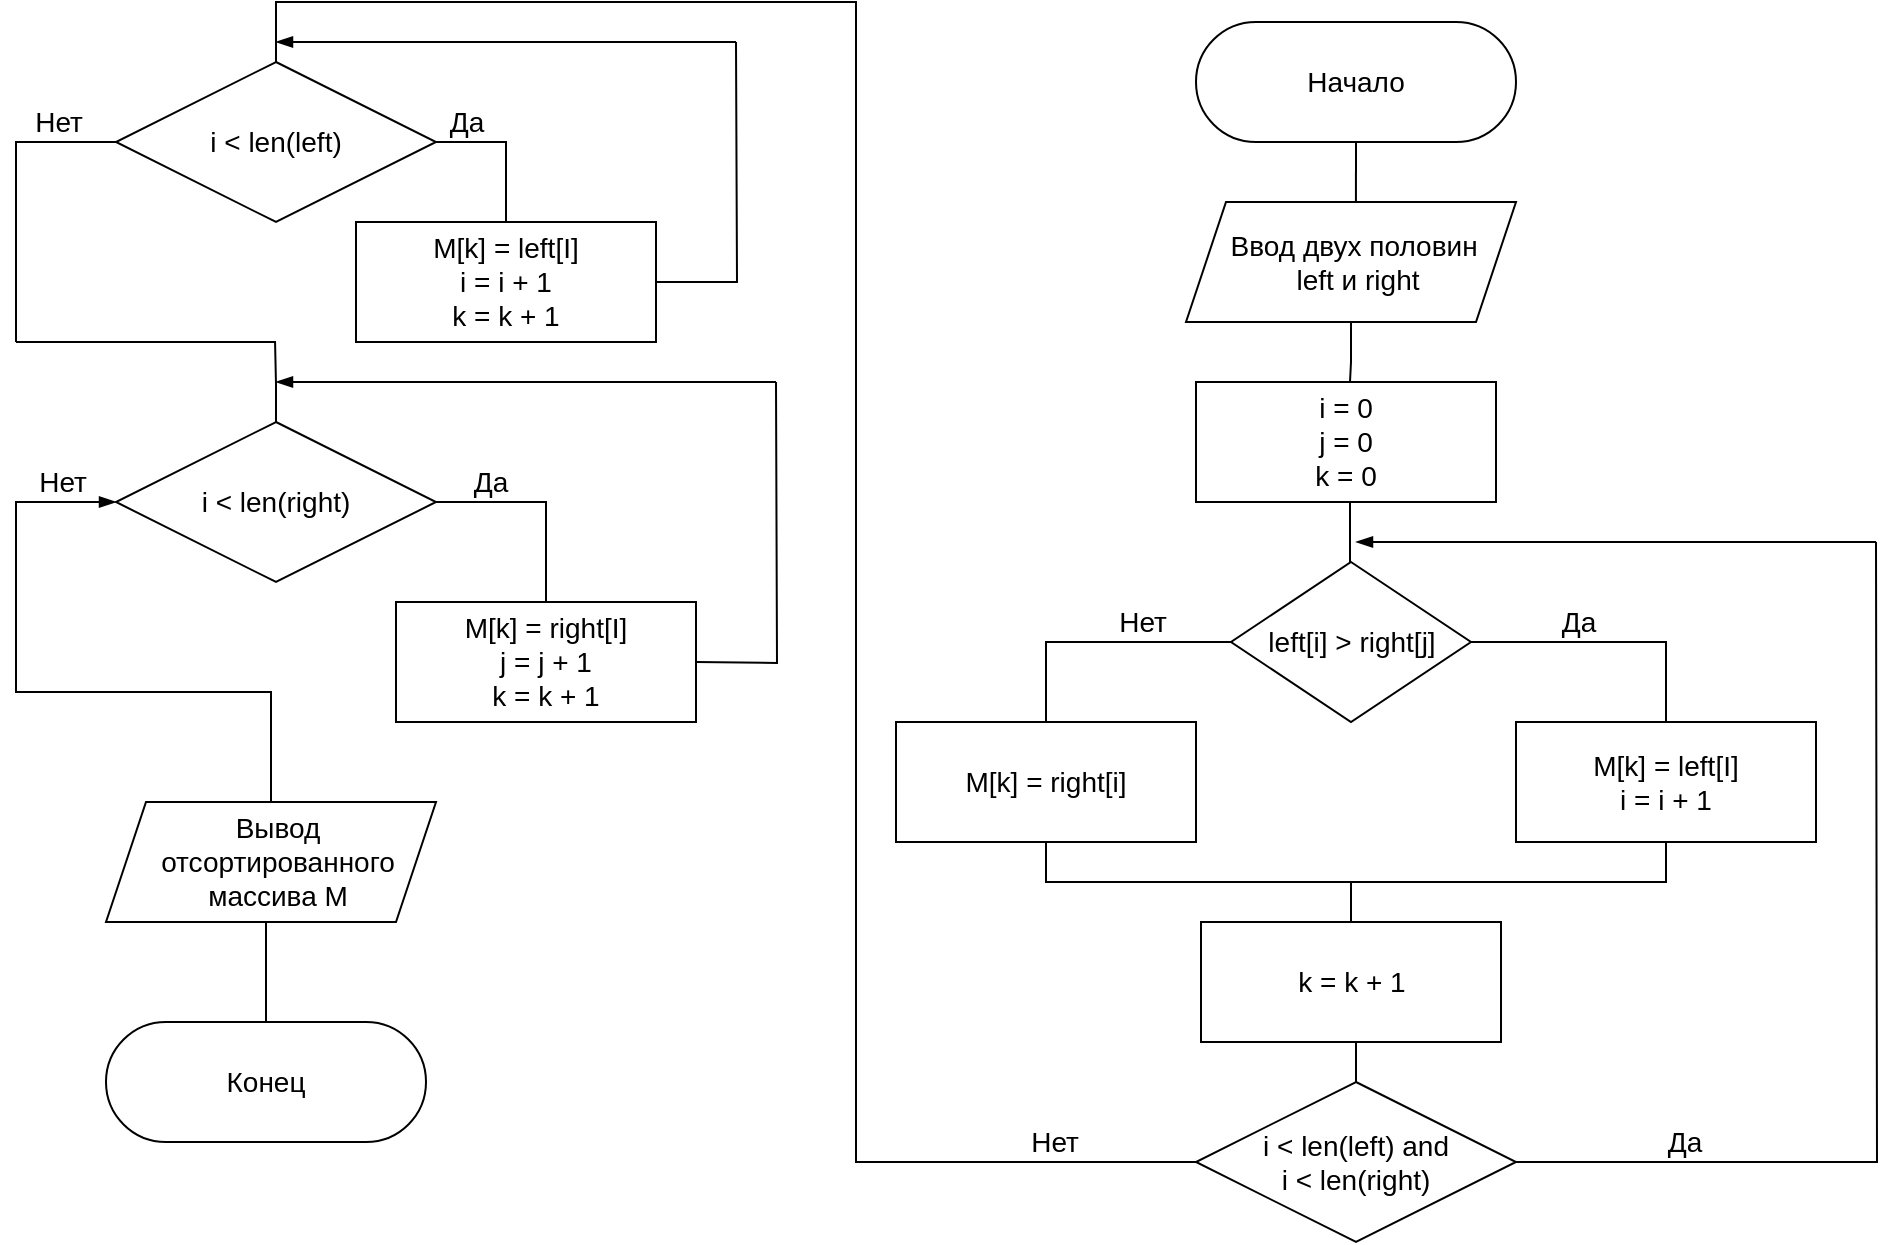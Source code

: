 <mxfile version="15.9.1" type="device"><diagram id="c-osOYa0ko42DmWILvao" name="Page-1"><mxGraphModel dx="1816" dy="2063" grid="1" gridSize="10" guides="1" tooltips="1" connect="1" arrows="1" fold="1" page="1" pageScale="1" pageWidth="827" pageHeight="1169" math="0" shadow="0"><root><mxCell id="0"/><mxCell id="1" parent="0"/><mxCell id="dHUA4DECOqIaUUwL8Chk-1" value="&lt;font style=&quot;font-size: 14px&quot;&gt;Начало&lt;/font&gt;" style="rounded=1;whiteSpace=wrap;html=1;glass=0;rotation=0;treeMoving=1;treeFolding=1;arcSize=50;" vertex="1" parent="1"><mxGeometry x="40" y="20" width="160" height="60" as="geometry"/></mxCell><mxCell id="dHUA4DECOqIaUUwL8Chk-17" value="" style="edgeStyle=orthogonalEdgeStyle;rounded=0;orthogonalLoop=1;jettySize=auto;html=1;fontSize=14;endArrow=none;endFill=0;" edge="1" parent="1" source="dHUA4DECOqIaUUwL8Chk-4" target="dHUA4DECOqIaUUwL8Chk-7"><mxGeometry relative="1" as="geometry"><Array as="points"><mxPoint x="117" y="190"/><mxPoint x="117" y="190"/></Array></mxGeometry></mxCell><mxCell id="dHUA4DECOqIaUUwL8Chk-4" value="Ввод двух половин&amp;nbsp;&lt;br&gt;left и right" style="shape=parallelogram;perimeter=parallelogramPerimeter;whiteSpace=wrap;html=1;fixedSize=1;rounded=0;glass=0;fontSize=14;spacingLeft=7;" vertex="1" parent="1"><mxGeometry x="35" y="110" width="165" height="60" as="geometry"/></mxCell><mxCell id="dHUA4DECOqIaUUwL8Chk-16" value="" style="edgeStyle=orthogonalEdgeStyle;rounded=0;orthogonalLoop=1;jettySize=auto;html=1;fontSize=14;endArrow=none;endFill=0;" edge="1" parent="1" source="dHUA4DECOqIaUUwL8Chk-7" target="dHUA4DECOqIaUUwL8Chk-13"><mxGeometry relative="1" as="geometry"><Array as="points"><mxPoint x="117" y="280"/><mxPoint x="117" y="280"/></Array></mxGeometry></mxCell><mxCell id="dHUA4DECOqIaUUwL8Chk-7" value="i = 0&lt;br&gt;j = 0&lt;br&gt;k = 0" style="rounded=0;whiteSpace=wrap;html=1;glass=0;fontSize=14;" vertex="1" parent="1"><mxGeometry x="40" y="200" width="150" height="60" as="geometry"/></mxCell><mxCell id="dHUA4DECOqIaUUwL8Chk-11" value="" style="endArrow=none;html=1;rounded=0;fontSize=14;entryX=0.5;entryY=1;entryDx=0;entryDy=0;exitX=0.515;exitY=0.009;exitDx=0;exitDy=0;exitPerimeter=0;" edge="1" parent="1" source="dHUA4DECOqIaUUwL8Chk-4" target="dHUA4DECOqIaUUwL8Chk-1"><mxGeometry width="50" height="50" relative="1" as="geometry"><mxPoint x="90" y="130" as="sourcePoint"/><mxPoint x="140" y="80" as="targetPoint"/></mxGeometry></mxCell><mxCell id="dHUA4DECOqIaUUwL8Chk-23" style="edgeStyle=orthogonalEdgeStyle;rounded=0;orthogonalLoop=1;jettySize=auto;html=1;entryX=0.5;entryY=0;entryDx=0;entryDy=0;fontSize=14;endArrow=none;endFill=0;" edge="1" parent="1" source="dHUA4DECOqIaUUwL8Chk-13" target="dHUA4DECOqIaUUwL8Chk-19"><mxGeometry relative="1" as="geometry"/></mxCell><mxCell id="dHUA4DECOqIaUUwL8Chk-25" value="Да" style="edgeLabel;html=1;align=center;verticalAlign=middle;resizable=0;points=[];fontSize=14;" vertex="1" connectable="0" parent="dHUA4DECOqIaUUwL8Chk-23"><mxGeometry x="-0.043" y="-2" relative="1" as="geometry"><mxPoint x="-13" y="-12" as="offset"/></mxGeometry></mxCell><mxCell id="dHUA4DECOqIaUUwL8Chk-26" style="edgeStyle=orthogonalEdgeStyle;rounded=0;orthogonalLoop=1;jettySize=auto;html=1;entryX=0.5;entryY=0;entryDx=0;entryDy=0;fontSize=14;endArrow=none;endFill=0;" edge="1" parent="1" source="dHUA4DECOqIaUUwL8Chk-13" target="dHUA4DECOqIaUUwL8Chk-20"><mxGeometry relative="1" as="geometry"/></mxCell><mxCell id="dHUA4DECOqIaUUwL8Chk-61" value="Нет&lt;br&gt;" style="edgeLabel;html=1;align=center;verticalAlign=middle;resizable=0;points=[];fontSize=14;" vertex="1" connectable="0" parent="dHUA4DECOqIaUUwL8Chk-26"><mxGeometry x="-0.321" y="-1" relative="1" as="geometry"><mxPoint y="-9" as="offset"/></mxGeometry></mxCell><mxCell id="dHUA4DECOqIaUUwL8Chk-13" value="left[i] &amp;gt; right[j]" style="rhombus;whiteSpace=wrap;html=1;rounded=0;glass=0;fontSize=14;" vertex="1" parent="1"><mxGeometry x="57.5" y="290" width="120" height="80" as="geometry"/></mxCell><mxCell id="dHUA4DECOqIaUUwL8Chk-19" value="M[k] = left[I]&lt;br&gt;i = i + 1" style="rounded=0;whiteSpace=wrap;html=1;glass=0;fontSize=14;" vertex="1" parent="1"><mxGeometry x="200" y="370" width="150" height="60" as="geometry"/></mxCell><mxCell id="dHUA4DECOqIaUUwL8Chk-34" style="edgeStyle=orthogonalEdgeStyle;rounded=0;orthogonalLoop=1;jettySize=auto;html=1;entryX=0.5;entryY=1;entryDx=0;entryDy=0;fontSize=14;endArrow=none;endFill=0;" edge="1" parent="1" source="dHUA4DECOqIaUUwL8Chk-20" target="dHUA4DECOqIaUUwL8Chk-19"><mxGeometry relative="1" as="geometry"><Array as="points"><mxPoint x="-35" y="450"/><mxPoint x="275" y="450"/></Array></mxGeometry></mxCell><mxCell id="dHUA4DECOqIaUUwL8Chk-20" value="M[k] = right[i]" style="rounded=0;whiteSpace=wrap;html=1;glass=0;fontSize=14;" vertex="1" parent="1"><mxGeometry x="-110" y="370" width="150" height="60" as="geometry"/></mxCell><mxCell id="dHUA4DECOqIaUUwL8Chk-35" style="edgeStyle=orthogonalEdgeStyle;rounded=0;orthogonalLoop=1;jettySize=auto;html=1;fontSize=14;endArrow=none;endFill=0;" edge="1" parent="1" source="dHUA4DECOqIaUUwL8Chk-21"><mxGeometry relative="1" as="geometry"><mxPoint x="117.5" y="450" as="targetPoint"/></mxGeometry></mxCell><mxCell id="dHUA4DECOqIaUUwL8Chk-38" style="edgeStyle=orthogonalEdgeStyle;rounded=0;orthogonalLoop=1;jettySize=auto;html=1;entryX=0.5;entryY=0;entryDx=0;entryDy=0;fontSize=14;endArrow=none;endFill=0;" edge="1" parent="1" source="dHUA4DECOqIaUUwL8Chk-21" target="dHUA4DECOqIaUUwL8Chk-36"><mxGeometry relative="1" as="geometry"><Array as="points"><mxPoint x="120" y="580"/><mxPoint x="120" y="580"/></Array></mxGeometry></mxCell><mxCell id="dHUA4DECOqIaUUwL8Chk-21" value="k = k + 1" style="rounded=0;whiteSpace=wrap;html=1;glass=0;fontSize=14;" vertex="1" parent="1"><mxGeometry x="42.5" y="470" width="150" height="60" as="geometry"/></mxCell><mxCell id="dHUA4DECOqIaUUwL8Chk-32" value="" style="endArrow=none;html=1;rounded=0;fontSize=14;" edge="1" parent="1"><mxGeometry width="50" height="50" relative="1" as="geometry"><mxPoint x="-30" y="460" as="sourcePoint"/><mxPoint x="-30" y="460" as="targetPoint"/><Array as="points"><mxPoint x="-30" y="460"/></Array></mxGeometry></mxCell><mxCell id="dHUA4DECOqIaUUwL8Chk-39" style="edgeStyle=orthogonalEdgeStyle;rounded=0;orthogonalLoop=1;jettySize=auto;html=1;fontSize=14;endArrow=none;endFill=0;" edge="1" parent="1" source="dHUA4DECOqIaUUwL8Chk-36"><mxGeometry relative="1" as="geometry"><mxPoint x="380" y="280" as="targetPoint"/></mxGeometry></mxCell><mxCell id="dHUA4DECOqIaUUwL8Chk-42" value="Да" style="edgeLabel;html=1;align=center;verticalAlign=middle;resizable=0;points=[];fontSize=14;" vertex="1" connectable="0" parent="dHUA4DECOqIaUUwL8Chk-39"><mxGeometry x="-0.721" y="3" relative="1" as="geometry"><mxPoint x="15" y="-7" as="offset"/></mxGeometry></mxCell><mxCell id="dHUA4DECOqIaUUwL8Chk-45" style="edgeStyle=orthogonalEdgeStyle;rounded=0;orthogonalLoop=1;jettySize=auto;html=1;entryX=0.5;entryY=0;entryDx=0;entryDy=0;fontSize=14;endArrow=none;endFill=0;" edge="1" parent="1" source="dHUA4DECOqIaUUwL8Chk-36" target="dHUA4DECOqIaUUwL8Chk-44"><mxGeometry relative="1" as="geometry"><Array as="points"><mxPoint x="-130" y="590"/><mxPoint x="-130" y="10"/><mxPoint x="-420" y="10"/></Array></mxGeometry></mxCell><mxCell id="dHUA4DECOqIaUUwL8Chk-62" value="Нет&lt;br&gt;" style="edgeLabel;html=1;align=center;verticalAlign=middle;resizable=0;points=[];fontSize=14;" vertex="1" connectable="0" parent="dHUA4DECOqIaUUwL8Chk-45"><mxGeometry x="-0.906" y="1" relative="1" as="geometry"><mxPoint x="-21" y="-11" as="offset"/></mxGeometry></mxCell><mxCell id="dHUA4DECOqIaUUwL8Chk-36" value="i &amp;lt; len(left) and&lt;br&gt;i &amp;lt; len(right)" style="rhombus;whiteSpace=wrap;html=1;rounded=0;fontSize=14;glass=0;" vertex="1" parent="1"><mxGeometry x="40" y="550" width="160" height="80" as="geometry"/></mxCell><mxCell id="dHUA4DECOqIaUUwL8Chk-40" value="" style="endArrow=none;html=1;rounded=0;fontSize=14;ignoreEdge=0;endFill=0;startArrow=blockThin;startFill=1;" edge="1" parent="1"><mxGeometry width="50" height="50" relative="1" as="geometry"><mxPoint x="120" y="280" as="sourcePoint"/><mxPoint x="380" y="280" as="targetPoint"/></mxGeometry></mxCell><mxCell id="dHUA4DECOqIaUUwL8Chk-47" style="edgeStyle=orthogonalEdgeStyle;rounded=0;orthogonalLoop=1;jettySize=auto;html=1;exitX=1;exitY=0.5;exitDx=0;exitDy=0;entryX=0.5;entryY=0;entryDx=0;entryDy=0;fontSize=14;endArrow=none;endFill=0;" edge="1" parent="1" source="dHUA4DECOqIaUUwL8Chk-44" target="dHUA4DECOqIaUUwL8Chk-46"><mxGeometry relative="1" as="geometry"/></mxCell><mxCell id="dHUA4DECOqIaUUwL8Chk-48" value="Да" style="edgeLabel;html=1;align=center;verticalAlign=middle;resizable=0;points=[];fontSize=14;" vertex="1" connectable="0" parent="dHUA4DECOqIaUUwL8Chk-47"><mxGeometry x="-0.595" y="3" relative="1" as="geometry"><mxPoint y="-7" as="offset"/></mxGeometry></mxCell><mxCell id="dHUA4DECOqIaUUwL8Chk-63" value="Нет" style="edgeStyle=orthogonalEdgeStyle;rounded=0;orthogonalLoop=1;jettySize=auto;html=1;fontSize=14;startArrow=none;startFill=0;endArrow=none;endFill=0;" edge="1" parent="1" source="dHUA4DECOqIaUUwL8Chk-44"><mxGeometry x="-0.6" y="-10" relative="1" as="geometry"><mxPoint x="-550" y="180" as="targetPoint"/><Array as="points"><mxPoint x="-550" y="80"/></Array><mxPoint x="1" as="offset"/></mxGeometry></mxCell><mxCell id="dHUA4DECOqIaUUwL8Chk-44" value="i &amp;lt; len(left)" style="rhombus;whiteSpace=wrap;html=1;rounded=0;fontSize=14;glass=0;" vertex="1" parent="1"><mxGeometry x="-500" y="40" width="160" height="80" as="geometry"/></mxCell><mxCell id="dHUA4DECOqIaUUwL8Chk-57" style="edgeStyle=orthogonalEdgeStyle;orthogonalLoop=1;jettySize=auto;html=1;fontSize=14;endArrow=none;endFill=0;arcSize=20;rounded=0;startArrow=none;startFill=0;" edge="1" parent="1" source="dHUA4DECOqIaUUwL8Chk-46"><mxGeometry relative="1" as="geometry"><mxPoint x="-190" y="30" as="targetPoint"/></mxGeometry></mxCell><mxCell id="dHUA4DECOqIaUUwL8Chk-46" value="M[k] = left[I]&lt;br&gt;i = i + 1&lt;br&gt;k = k + 1" style="rounded=0;whiteSpace=wrap;html=1;glass=0;fontSize=14;" vertex="1" parent="1"><mxGeometry x="-380" y="120" width="150" height="60" as="geometry"/></mxCell><mxCell id="dHUA4DECOqIaUUwL8Chk-51" style="edgeStyle=orthogonalEdgeStyle;rounded=0;orthogonalLoop=1;jettySize=auto;html=1;exitX=1;exitY=0.5;exitDx=0;exitDy=0;entryX=0.5;entryY=0;entryDx=0;entryDy=0;fontSize=14;endArrow=none;endFill=0;" edge="1" parent="1" source="dHUA4DECOqIaUUwL8Chk-49" target="dHUA4DECOqIaUUwL8Chk-50"><mxGeometry relative="1" as="geometry"/></mxCell><mxCell id="dHUA4DECOqIaUUwL8Chk-52" value="Да" style="edgeLabel;html=1;align=center;verticalAlign=middle;resizable=0;points=[];fontSize=14;" vertex="1" connectable="0" parent="dHUA4DECOqIaUUwL8Chk-51"><mxGeometry x="-0.5" relative="1" as="geometry"><mxPoint y="-10" as="offset"/></mxGeometry></mxCell><mxCell id="dHUA4DECOqIaUUwL8Chk-65" style="edgeStyle=orthogonalEdgeStyle;rounded=0;orthogonalLoop=1;jettySize=auto;html=1;exitX=0.5;exitY=0;exitDx=0;exitDy=0;fontSize=14;startArrow=none;startFill=0;endArrow=none;endFill=0;" edge="1" parent="1" source="dHUA4DECOqIaUUwL8Chk-49"><mxGeometry relative="1" as="geometry"><mxPoint x="-420.474" y="180" as="targetPoint"/></mxGeometry></mxCell><mxCell id="dHUA4DECOqIaUUwL8Chk-69" style="edgeStyle=orthogonalEdgeStyle;rounded=0;orthogonalLoop=1;jettySize=auto;html=1;entryX=0.5;entryY=0;entryDx=0;entryDy=0;fontSize=14;startArrow=blockThin;startFill=1;endArrow=none;endFill=0;" edge="1" parent="1" source="dHUA4DECOqIaUUwL8Chk-49" target="dHUA4DECOqIaUUwL8Chk-68"><mxGeometry relative="1" as="geometry"><Array as="points"><mxPoint x="-550" y="260"/><mxPoint x="-550" y="355"/><mxPoint x="-422" y="355"/></Array></mxGeometry></mxCell><mxCell id="dHUA4DECOqIaUUwL8Chk-70" value="Нет&lt;br&gt;" style="edgeLabel;html=1;align=center;verticalAlign=middle;resizable=0;points=[];fontSize=14;" vertex="1" connectable="0" parent="dHUA4DECOqIaUUwL8Chk-69"><mxGeometry x="-0.832" relative="1" as="geometry"><mxPoint y="-10" as="offset"/></mxGeometry></mxCell><mxCell id="dHUA4DECOqIaUUwL8Chk-49" value="i &amp;lt; len(right)" style="rhombus;whiteSpace=wrap;html=1;rounded=0;fontSize=14;glass=0;" vertex="1" parent="1"><mxGeometry x="-500" y="220" width="160" height="80" as="geometry"/></mxCell><mxCell id="dHUA4DECOqIaUUwL8Chk-50" value="M[k] = right[I]&lt;br&gt;j = j + 1&lt;br&gt;k = k + 1" style="rounded=0;whiteSpace=wrap;html=1;glass=0;fontSize=14;" vertex="1" parent="1"><mxGeometry x="-360" y="310" width="150" height="60" as="geometry"/></mxCell><mxCell id="dHUA4DECOqIaUUwL8Chk-64" value="" style="endArrow=none;html=1;rounded=0;fontSize=14;" edge="1" parent="1"><mxGeometry width="50" height="50" relative="1" as="geometry"><mxPoint x="-550" y="180" as="sourcePoint"/><mxPoint x="-420" y="180" as="targetPoint"/></mxGeometry></mxCell><mxCell id="dHUA4DECOqIaUUwL8Chk-66" value="" style="endArrow=none;html=1;rounded=0;fontSize=14;endFill=0;startArrow=blockThin;startFill=1;" edge="1" parent="1"><mxGeometry width="50" height="50" relative="1" as="geometry"><mxPoint x="-420" y="30" as="sourcePoint"/><mxPoint x="-190" y="30" as="targetPoint"/></mxGeometry></mxCell><mxCell id="dHUA4DECOqIaUUwL8Chk-76" style="edgeStyle=orthogonalEdgeStyle;rounded=0;orthogonalLoop=1;jettySize=auto;html=1;entryX=0.5;entryY=0;entryDx=0;entryDy=0;fontSize=14;startArrow=none;startFill=0;endArrow=none;endFill=0;" edge="1" parent="1" source="dHUA4DECOqIaUUwL8Chk-68" target="dHUA4DECOqIaUUwL8Chk-75"><mxGeometry relative="1" as="geometry"><Array as="points"><mxPoint x="-425" y="480"/><mxPoint x="-425" y="480"/></Array></mxGeometry></mxCell><mxCell id="dHUA4DECOqIaUUwL8Chk-68" value="Вывод отсортированного массива M" style="shape=parallelogram;perimeter=parallelogramPerimeter;whiteSpace=wrap;html=1;fixedSize=1;rounded=0;glass=0;fontSize=14;spacingLeft=7;" vertex="1" parent="1"><mxGeometry x="-505" y="410" width="165" height="60" as="geometry"/></mxCell><mxCell id="dHUA4DECOqIaUUwL8Chk-73" style="edgeStyle=orthogonalEdgeStyle;orthogonalLoop=1;jettySize=auto;html=1;fontSize=14;endArrow=none;endFill=0;arcSize=20;rounded=0;startArrow=none;startFill=0;" edge="1" parent="1"><mxGeometry relative="1" as="geometry"><mxPoint x="-170" y="200" as="targetPoint"/><mxPoint x="-210" y="340" as="sourcePoint"/></mxGeometry></mxCell><mxCell id="dHUA4DECOqIaUUwL8Chk-74" value="" style="endArrow=none;html=1;rounded=0;fontSize=14;endFill=0;startArrow=blockThin;startFill=1;" edge="1" parent="1"><mxGeometry width="50" height="50" relative="1" as="geometry"><mxPoint x="-420" y="200" as="sourcePoint"/><mxPoint x="-170" y="200.0" as="targetPoint"/></mxGeometry></mxCell><mxCell id="dHUA4DECOqIaUUwL8Chk-75" value="&lt;font style=&quot;font-size: 14px&quot;&gt;Конец&lt;br&gt;&lt;/font&gt;" style="rounded=1;whiteSpace=wrap;html=1;glass=0;rotation=0;treeMoving=1;treeFolding=1;arcSize=50;" vertex="1" parent="1"><mxGeometry x="-505" y="520" width="160" height="60" as="geometry"/></mxCell></root></mxGraphModel></diagram></mxfile>